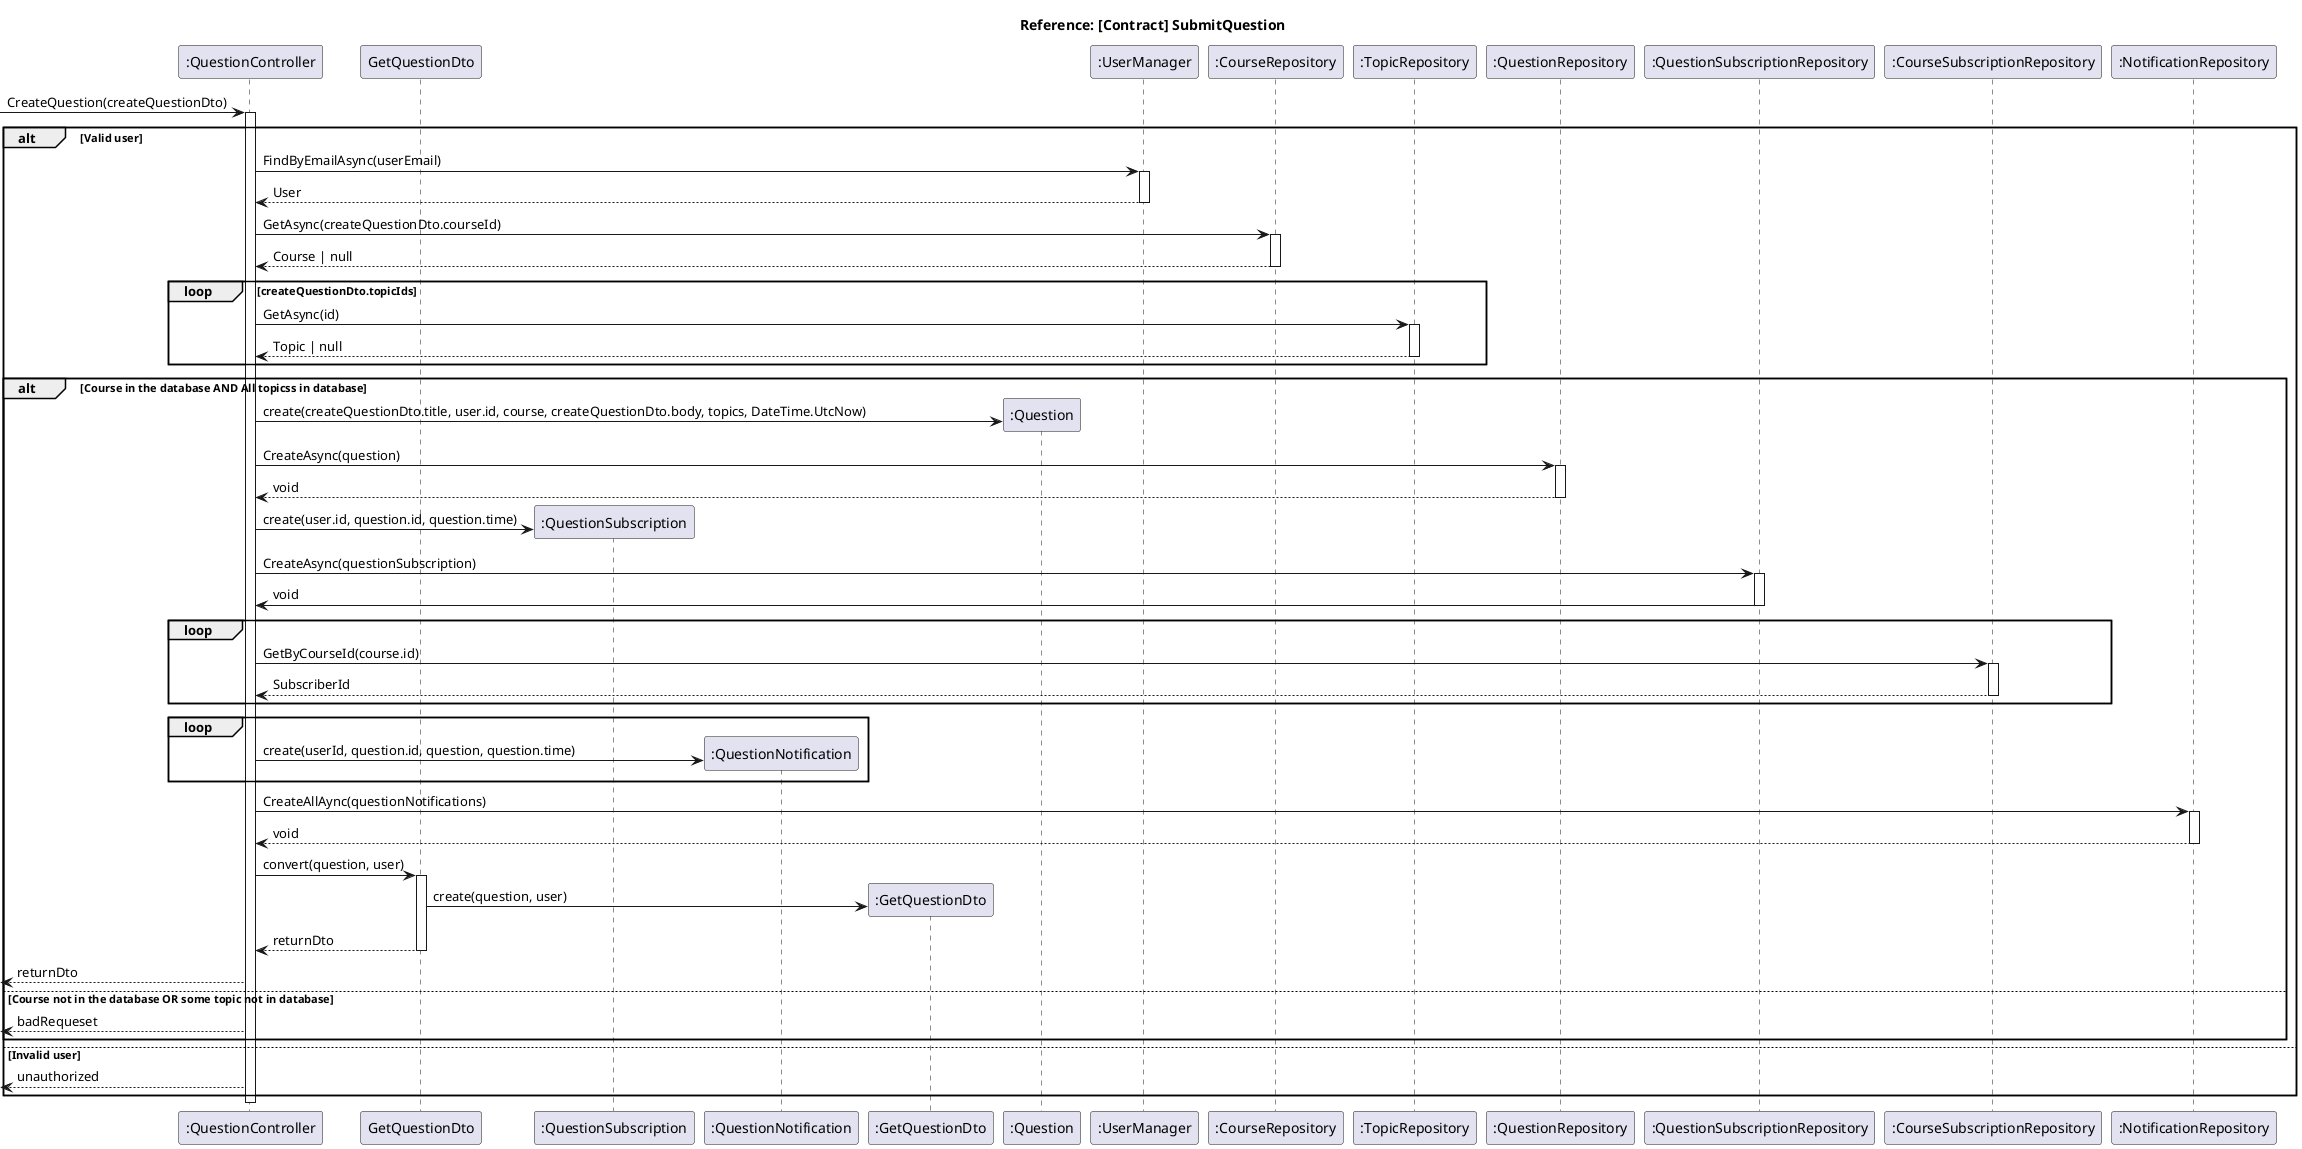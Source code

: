 @startuml Ask question

title Reference: [Contract] SubmitQuestion

participant ":QuestionController" as questionController
participant GetQuestionDto
participant ":QuestionSubscription" as questionSubscription
participant ":QuestionNotification" as questionNotification
participant ":GetQuestionDto" as getQuestionDto
participant ":Question" as question
participant ":UserManager" as userManager
participant ":CourseRepository" as courseRepository
participant ":TopicRepository" as topicRepository
participant ":QuestionRepository" as questionRepository
participant ":QuestionSubscriptionRepository" as questionSubscriptionRepository
participant ":CourseSubscriptionRepository" as courseSubscriptionRepository
participant ":NotificationRepository" as notificationRepository

-> questionController: CreateQuestion(createQuestionDto)
activate questionController

alt Valid user
    questionController -> userManager: FindByEmailAsync(userEmail)
    activate userManager
    questionController <-- userManager: User
    ' TOASK: User|null of gewoon User?
    deactivate userManager

    questionController -> courseRepository: GetAsync(createQuestionDto.courseId)
    activate courseRepository
    courseRepository --> questionController: Course | null
    deactivate courseRepository

    loop createQuestionDto.topicIds
        questionController -> topicRepository: GetAsync(id)
        activate topicRepository
        topicRepository --> questionController: Topic | null
        deactivate topicRepository
    end

    alt Course in the database AND All topicss in database
        questionController -> question **:create(createQuestionDto.title, user.id, course, createQuestionDto.body, topics, DateTime.UtcNow)

        questionController -> questionRepository: CreateAsync(question)
        activate questionRepository
        questionRepository --> questionController: void
        deactivate questionRepository

        questionController -> questionSubscription **:create(user.id, question.id, question.time)

        questionController -> questionSubscriptionRepository: CreateAsync(questionSubscription)
        activate questionSubscriptionRepository
        questionSubscriptionRepository -> questionController: void
        deactivate questionSubscriptionRepository

        loop
            questionController -> courseSubscriptionRepository: GetByCourseId(course.id)
            activate courseSubscriptionRepository
            courseSubscriptionRepository --> questionController: SubscriberId
            deactivate courseSubscriptionRepository
        end

        loop
            questionController -> questionNotification**: create(userId, question.id, question, question.time)
        end

        questionController -> notificationRepository: CreateAllAync(questionNotifications)
        activate notificationRepository
        notificationRepository --> questionController: void
        deactivate notificationRepository

        questionController -> GetQuestionDto: convert(question, user)
        activate GetQuestionDto
        GetQuestionDto -> getQuestionDto**: create(question, user)
        GetQuestionDto --> questionController: returnDto
        deactivate GetQuestionDto

        <-- questionController: returnDto
    else Course not in the database OR some topic not in database
        <-- questionController: badRequeset
    end
else Invalid user
    <-- questionController: unauthorized
end

deactivate questionController

@enduml